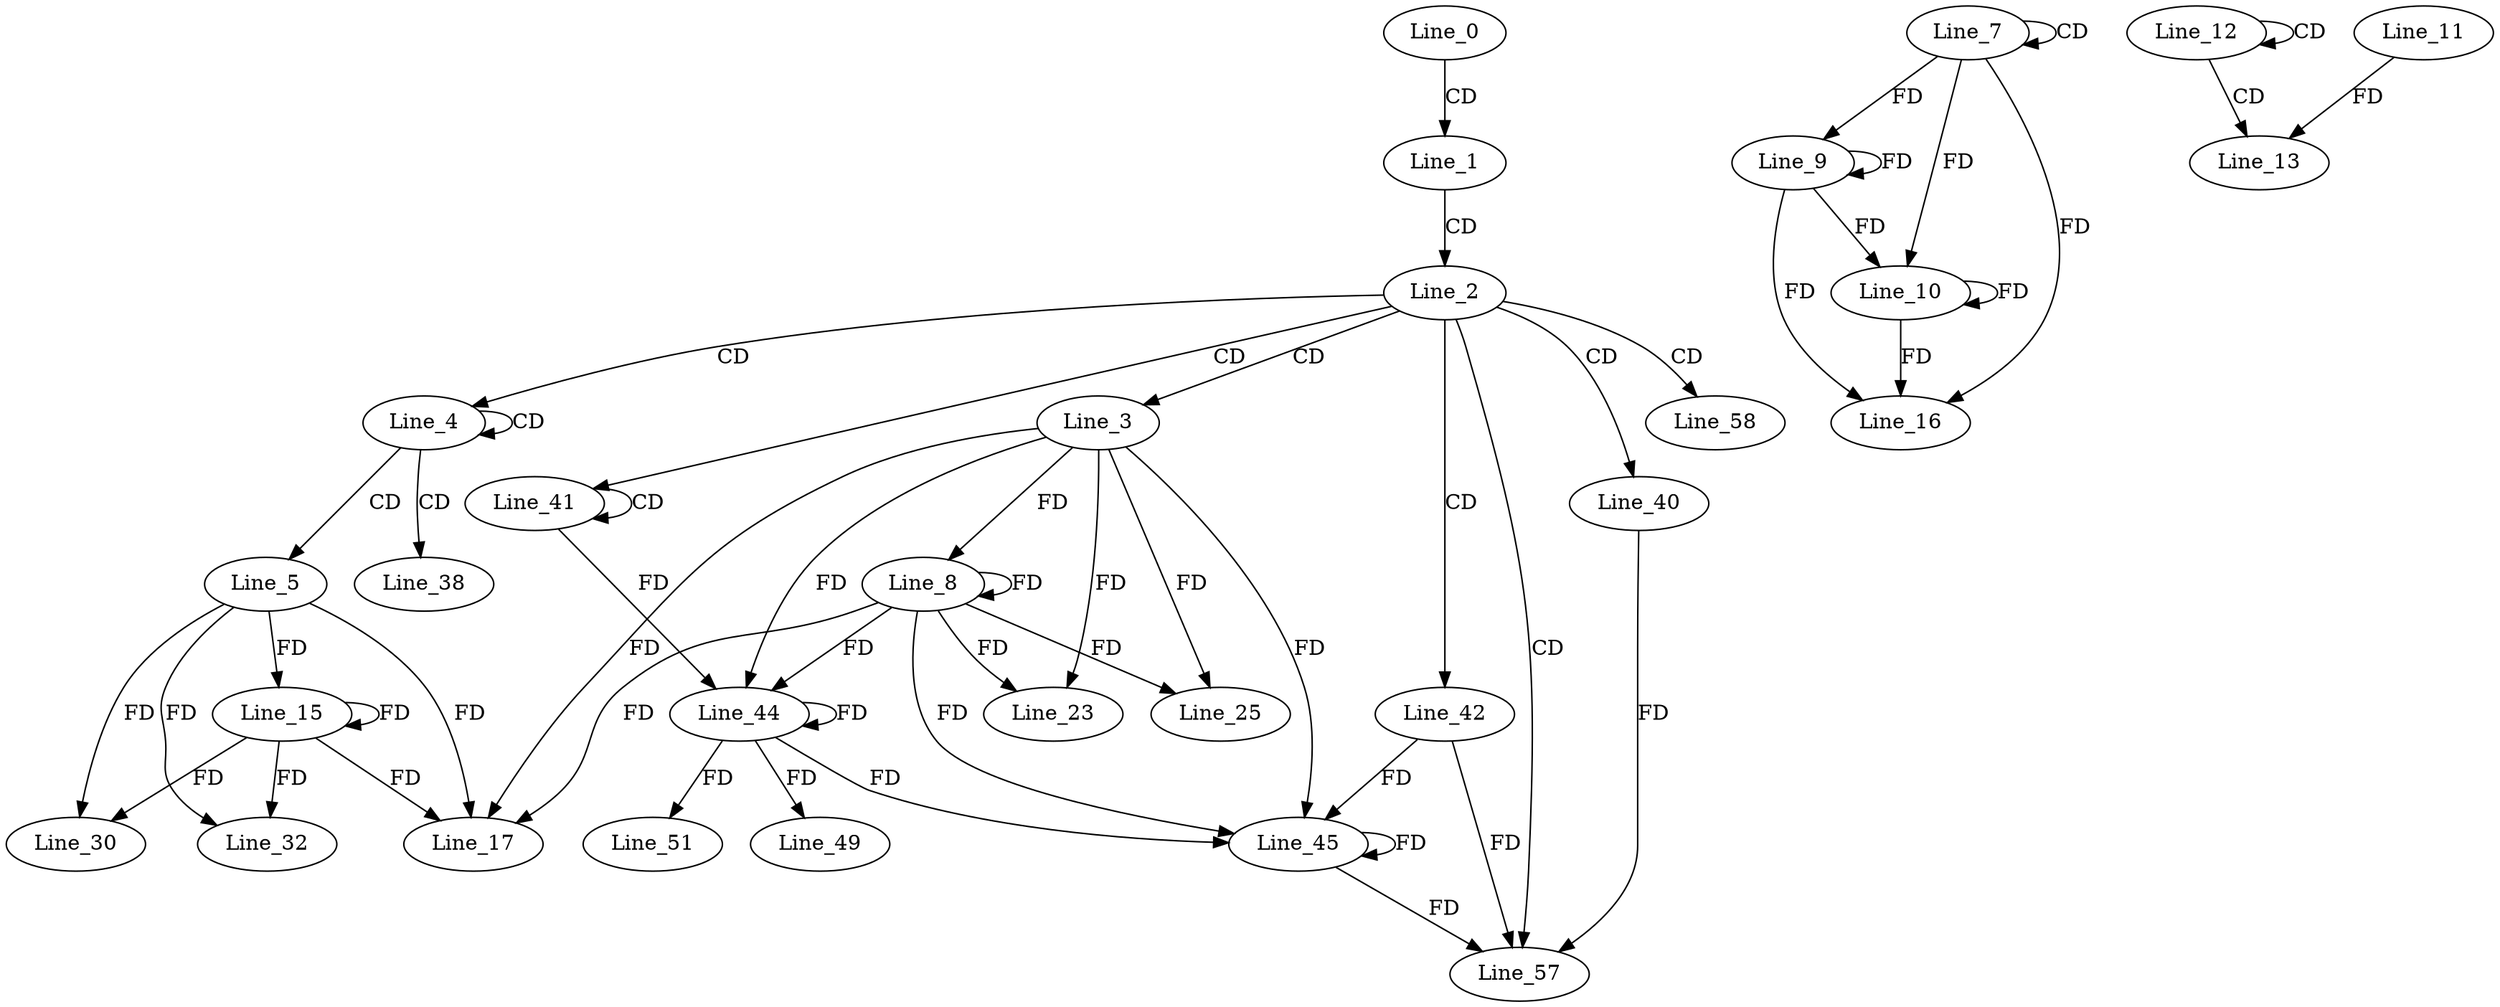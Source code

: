 digraph G {
  Line_0;
  Line_1;
  Line_2;
  Line_3;
  Line_4;
  Line_4;
  Line_5;
  Line_7;
  Line_7;
  Line_8;
  Line_9;
  Line_9;
  Line_10;
  Line_10;
  Line_10;
  Line_12;
  Line_12;
  Line_13;
  Line_11;
  Line_13;
  Line_15;
  Line_16;
  Line_17;
  Line_23;
  Line_25;
  Line_30;
  Line_32;
  Line_38;
  Line_40;
  Line_41;
  Line_41;
  Line_42;
  Line_44;
  Line_44;
  Line_45;
  Line_45;
  Line_49;
  Line_51;
  Line_57;
  Line_58;
  Line_0 -> Line_1 [ label="CD" ];
  Line_1 -> Line_2 [ label="CD" ];
  Line_2 -> Line_3 [ label="CD" ];
  Line_2 -> Line_4 [ label="CD" ];
  Line_4 -> Line_4 [ label="CD" ];
  Line_4 -> Line_5 [ label="CD" ];
  Line_7 -> Line_7 [ label="CD" ];
  Line_3 -> Line_8 [ label="FD" ];
  Line_8 -> Line_8 [ label="FD" ];
  Line_7 -> Line_9 [ label="FD" ];
  Line_9 -> Line_9 [ label="FD" ];
  Line_7 -> Line_10 [ label="FD" ];
  Line_9 -> Line_10 [ label="FD" ];
  Line_10 -> Line_10 [ label="FD" ];
  Line_12 -> Line_12 [ label="CD" ];
  Line_12 -> Line_13 [ label="CD" ];
  Line_11 -> Line_13 [ label="FD" ];
  Line_5 -> Line_15 [ label="FD" ];
  Line_15 -> Line_15 [ label="FD" ];
  Line_7 -> Line_16 [ label="FD" ];
  Line_9 -> Line_16 [ label="FD" ];
  Line_10 -> Line_16 [ label="FD" ];
  Line_3 -> Line_17 [ label="FD" ];
  Line_8 -> Line_17 [ label="FD" ];
  Line_5 -> Line_17 [ label="FD" ];
  Line_15 -> Line_17 [ label="FD" ];
  Line_3 -> Line_23 [ label="FD" ];
  Line_8 -> Line_23 [ label="FD" ];
  Line_3 -> Line_25 [ label="FD" ];
  Line_8 -> Line_25 [ label="FD" ];
  Line_5 -> Line_30 [ label="FD" ];
  Line_15 -> Line_30 [ label="FD" ];
  Line_5 -> Line_32 [ label="FD" ];
  Line_15 -> Line_32 [ label="FD" ];
  Line_4 -> Line_38 [ label="CD" ];
  Line_2 -> Line_40 [ label="CD" ];
  Line_2 -> Line_41 [ label="CD" ];
  Line_41 -> Line_41 [ label="CD" ];
  Line_2 -> Line_42 [ label="CD" ];
  Line_3 -> Line_44 [ label="FD" ];
  Line_8 -> Line_44 [ label="FD" ];
  Line_44 -> Line_44 [ label="FD" ];
  Line_41 -> Line_44 [ label="FD" ];
  Line_42 -> Line_45 [ label="FD" ];
  Line_45 -> Line_45 [ label="FD" ];
  Line_3 -> Line_45 [ label="FD" ];
  Line_8 -> Line_45 [ label="FD" ];
  Line_44 -> Line_45 [ label="FD" ];
  Line_44 -> Line_49 [ label="FD" ];
  Line_44 -> Line_51 [ label="FD" ];
  Line_2 -> Line_57 [ label="CD" ];
  Line_42 -> Line_57 [ label="FD" ];
  Line_45 -> Line_57 [ label="FD" ];
  Line_40 -> Line_57 [ label="FD" ];
  Line_2 -> Line_58 [ label="CD" ];
}
